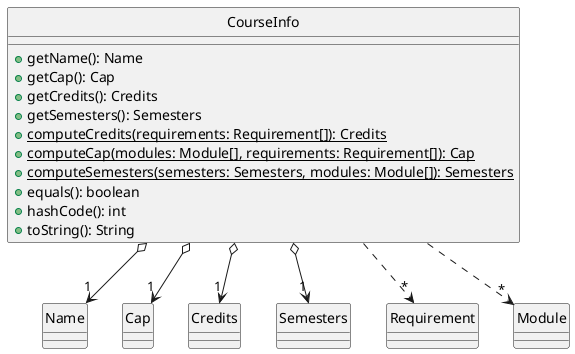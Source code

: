 @startuml
hide circle
class CourseInfo {
    +getName(): Name
    +getCap(): Cap
    +getCredits(): Credits
    +getSemesters(): Semesters
    +{static} computeCredits(requirements: Requirement[]): Credits
    +{static} computeCap(modules: Module[], requirements: Requirement[]): Cap
    +{static} computeSemesters(semesters: Semesters, modules: Module[]): Semesters
    +equals(): boolean
    +hashCode(): int
    +toString(): String
}
class Name {}

CourseInfo o--> "1" Name
CourseInfo o--> "1" Cap
CourseInfo o--> "1" Credits
CourseInfo o--> "1" Semesters
CourseInfo ..> "*" Requirement
CourseInfo ..> "*" Module

@enduml

